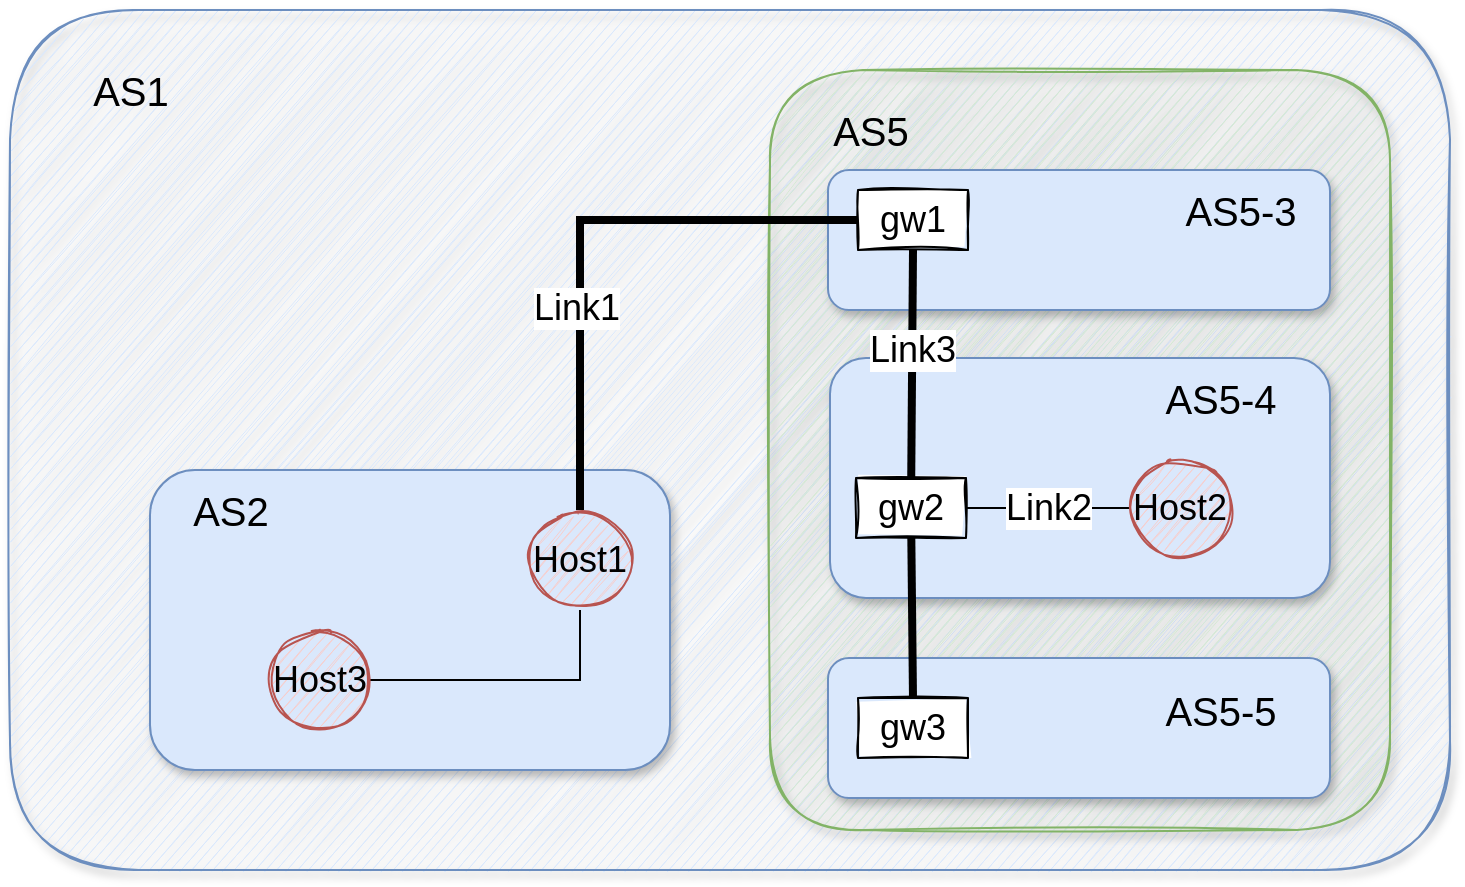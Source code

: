 <mxfile version="14.4.4" type="device"><diagram name="Page-1" id="97916047-d0de-89f5-080d-49f4d83e522f"><mxGraphModel dx="2062" dy="1316" grid="1" gridSize="10" guides="1" tooltips="1" connect="1" arrows="1" fold="1" page="1" pageScale="1.5" pageWidth="1169" pageHeight="827" background="none" math="0" shadow="0"><root><mxCell id="0"/><mxCell id="1" parent="0"/><mxCell id="3" value="" style="rounded=1;fillColor=#dae8fc;strokeColor=#6c8ebf;shadow=1;fontStyle=1;fontSize=14;labelPosition=left;verticalLabelPosition=top;align=right;verticalAlign=bottom;sketch=1;glass=0;" parent="1" vertex="1"><mxGeometry x="430" y="290" width="720" height="430" as="geometry"/></mxCell><mxCell id="n4RTyUEUNialHcsmzlHL-55" value="" style="rounded=1;fillColor=#dae8fc;strokeColor=#6c8ebf;shadow=1;fontStyle=1;fontSize=14;" vertex="1" parent="1"><mxGeometry x="500" y="520" width="260" height="150" as="geometry"/></mxCell><mxCell id="n4RTyUEUNialHcsmzlHL-56" value="&lt;font style=&quot;font-size: 20px&quot;&gt;AS1&lt;/font&gt;" style="text;html=1;align=center;verticalAlign=middle;resizable=0;points=[];autosize=1;" vertex="1" parent="1"><mxGeometry x="465" y="320" width="50" height="20" as="geometry"/></mxCell><mxCell id="n4RTyUEUNialHcsmzlHL-57" value="" style="rounded=1;fillColor=#d5e8d4;strokeColor=#82b366;shadow=1;fontStyle=1;fontSize=14;sketch=1;" vertex="1" parent="1"><mxGeometry x="810" y="320" width="310" height="380" as="geometry"/></mxCell><mxCell id="n4RTyUEUNialHcsmzlHL-58" value="" style="rounded=1;fillColor=#dae8fc;strokeColor=#6c8ebf;shadow=1;fontStyle=1;fontSize=14;" vertex="1" parent="1"><mxGeometry x="840" y="464" width="250" height="120" as="geometry"/></mxCell><mxCell id="n4RTyUEUNialHcsmzlHL-59" value="&lt;font style=&quot;font-size: 20px&quot;&gt;AS5&lt;/font&gt;" style="text;html=1;align=center;verticalAlign=middle;resizable=0;points=[];autosize=1;" vertex="1" parent="1"><mxGeometry x="835" y="340" width="50" height="20" as="geometry"/></mxCell><mxCell id="n4RTyUEUNialHcsmzlHL-60" value="&lt;font style=&quot;font-size: 20px&quot;&gt;AS2&lt;/font&gt;" style="text;html=1;align=center;verticalAlign=middle;resizable=0;points=[];autosize=1;" vertex="1" parent="1"><mxGeometry x="515" y="530" width="50" height="20" as="geometry"/></mxCell><mxCell id="n4RTyUEUNialHcsmzlHL-65" value="&lt;font style=&quot;font-size: 18px&quot;&gt;gw2&lt;/font&gt;" style="rounded=0;whiteSpace=wrap;html=1;glass=0;sketch=1;" vertex="1" parent="1"><mxGeometry x="853" y="524" width="55" height="30" as="geometry"/></mxCell><mxCell id="n4RTyUEUNialHcsmzlHL-66" value="&lt;font style=&quot;font-size: 20px&quot;&gt;AS5-4&lt;/font&gt;" style="text;html=1;align=center;verticalAlign=middle;resizable=0;points=[];autosize=1;" vertex="1" parent="1"><mxGeometry x="1000" y="474" width="70" height="20" as="geometry"/></mxCell><mxCell id="n4RTyUEUNialHcsmzlHL-67" value="&lt;div&gt;&lt;font style=&quot;font-size: 18px&quot;&gt;Host1&lt;/font&gt;&lt;/div&gt;" style="ellipse;whiteSpace=wrap;html=1;aspect=fixed;glass=0;sketch=1;fillColor=#f8cecc;strokeColor=#b85450;" vertex="1" parent="1"><mxGeometry x="690" y="540" width="50" height="50" as="geometry"/></mxCell><mxCell id="n4RTyUEUNialHcsmzlHL-71" value="&lt;font style=&quot;font-size: 18px&quot;&gt;Link2&lt;/font&gt;" style="edgeStyle=orthogonalEdgeStyle;rounded=0;orthogonalLoop=1;jettySize=auto;html=1;entryX=1;entryY=0.5;entryDx=0;entryDy=0;endArrow=none;endFill=0;" edge="1" parent="1" source="n4RTyUEUNialHcsmzlHL-68" target="n4RTyUEUNialHcsmzlHL-65"><mxGeometry relative="1" as="geometry"/></mxCell><mxCell id="n4RTyUEUNialHcsmzlHL-68" value="&lt;font style=&quot;font-size: 18px&quot;&gt;Host2&lt;/font&gt;" style="ellipse;whiteSpace=wrap;html=1;aspect=fixed;glass=0;sketch=1;fillColor=#f8cecc;strokeColor=#b85450;" vertex="1" parent="1"><mxGeometry x="990" y="514" width="50" height="50" as="geometry"/></mxCell><mxCell id="n4RTyUEUNialHcsmzlHL-74" style="edgeStyle=orthogonalEdgeStyle;rounded=0;orthogonalLoop=1;jettySize=auto;html=1;endArrow=none;endFill=0;" edge="1" parent="1" source="n4RTyUEUNialHcsmzlHL-72" target="n4RTyUEUNialHcsmzlHL-67"><mxGeometry relative="1" as="geometry"/></mxCell><mxCell id="n4RTyUEUNialHcsmzlHL-72" value="&lt;div&gt;&lt;font style=&quot;font-size: 18px&quot;&gt;Host3&lt;/font&gt;&lt;/div&gt;" style="ellipse;whiteSpace=wrap;html=1;aspect=fixed;glass=0;sketch=1;fillColor=#f8cecc;strokeColor=#b85450;" vertex="1" parent="1"><mxGeometry x="560" y="600" width="50" height="50" as="geometry"/></mxCell><mxCell id="n4RTyUEUNialHcsmzlHL-75" value="" style="rounded=1;fillColor=#dae8fc;strokeColor=#6c8ebf;shadow=1;fontStyle=1;fontSize=14;" vertex="1" parent="1"><mxGeometry x="839" y="370" width="251" height="70" as="geometry"/></mxCell><mxCell id="n4RTyUEUNialHcsmzlHL-76" value="&lt;font style=&quot;font-size: 20px&quot;&gt;AS5-3&lt;/font&gt;" style="text;html=1;align=center;verticalAlign=middle;resizable=0;points=[];autosize=1;" vertex="1" parent="1"><mxGeometry x="1010" y="380" width="70" height="20" as="geometry"/></mxCell><mxCell id="n4RTyUEUNialHcsmzlHL-78" style="edgeStyle=orthogonalEdgeStyle;rounded=0;orthogonalLoop=1;jettySize=auto;html=1;endArrow=none;endFill=0;strokeWidth=4;sketch=0;" edge="1" parent="1" source="n4RTyUEUNialHcsmzlHL-77" target="n4RTyUEUNialHcsmzlHL-67"><mxGeometry relative="1" as="geometry"/></mxCell><mxCell id="n4RTyUEUNialHcsmzlHL-85" value="&lt;font style=&quot;font-size: 18px&quot;&gt;Link1&lt;/font&gt;" style="edgeLabel;html=1;align=center;verticalAlign=middle;resizable=0;points=[];" vertex="1" connectable="0" parent="n4RTyUEUNialHcsmzlHL-78"><mxGeometry x="0.289" y="-2" relative="1" as="geometry"><mxPoint as="offset"/></mxGeometry></mxCell><mxCell id="n4RTyUEUNialHcsmzlHL-77" value="&lt;font style=&quot;font-size: 18px&quot;&gt;gw1&lt;/font&gt;" style="rounded=0;whiteSpace=wrap;html=1;glass=0;sketch=1;" vertex="1" parent="1"><mxGeometry x="854" y="380" width="55" height="30" as="geometry"/></mxCell><mxCell id="n4RTyUEUNialHcsmzlHL-79" style="edgeStyle=none;rounded=0;sketch=0;orthogonalLoop=1;jettySize=auto;html=1;entryX=0.5;entryY=1;entryDx=0;entryDy=0;endArrow=none;endFill=0;strokeWidth=4;" edge="1" parent="1" source="n4RTyUEUNialHcsmzlHL-65" target="n4RTyUEUNialHcsmzlHL-77"><mxGeometry relative="1" as="geometry"/></mxCell><mxCell id="n4RTyUEUNialHcsmzlHL-84" value="&lt;font style=&quot;font-size: 18px&quot;&gt;Link3&lt;/font&gt;" style="edgeLabel;html=1;align=center;verticalAlign=middle;resizable=0;points=[];" vertex="1" connectable="0" parent="n4RTyUEUNialHcsmzlHL-79"><mxGeometry x="-0.368" y="-2" relative="1" as="geometry"><mxPoint x="-2.4" y="-28.02" as="offset"/></mxGeometry></mxCell><mxCell id="n4RTyUEUNialHcsmzlHL-80" value="" style="rounded=1;fillColor=#dae8fc;strokeColor=#6c8ebf;shadow=1;fontStyle=1;fontSize=14;" vertex="1" parent="1"><mxGeometry x="839" y="614" width="251" height="70" as="geometry"/></mxCell><mxCell id="n4RTyUEUNialHcsmzlHL-81" value="&lt;font style=&quot;font-size: 20px&quot;&gt;AS5-5&lt;/font&gt;" style="text;html=1;align=center;verticalAlign=middle;resizable=0;points=[];autosize=1;" vertex="1" parent="1"><mxGeometry x="1000" y="630" width="70" height="20" as="geometry"/></mxCell><mxCell id="n4RTyUEUNialHcsmzlHL-82" value="&lt;font style=&quot;font-size: 18px&quot;&gt;gw3&lt;/font&gt;" style="rounded=0;whiteSpace=wrap;html=1;glass=0;sketch=1;" vertex="1" parent="1"><mxGeometry x="854" y="634" width="55" height="30" as="geometry"/></mxCell><mxCell id="n4RTyUEUNialHcsmzlHL-83" style="edgeStyle=none;rounded=0;sketch=0;orthogonalLoop=1;jettySize=auto;html=1;entryX=0.5;entryY=0;entryDx=0;entryDy=0;endArrow=none;endFill=0;strokeWidth=4;" edge="1" parent="1" source="n4RTyUEUNialHcsmzlHL-65" target="n4RTyUEUNialHcsmzlHL-82"><mxGeometry relative="1" as="geometry"/></mxCell></root></mxGraphModel></diagram></mxfile>